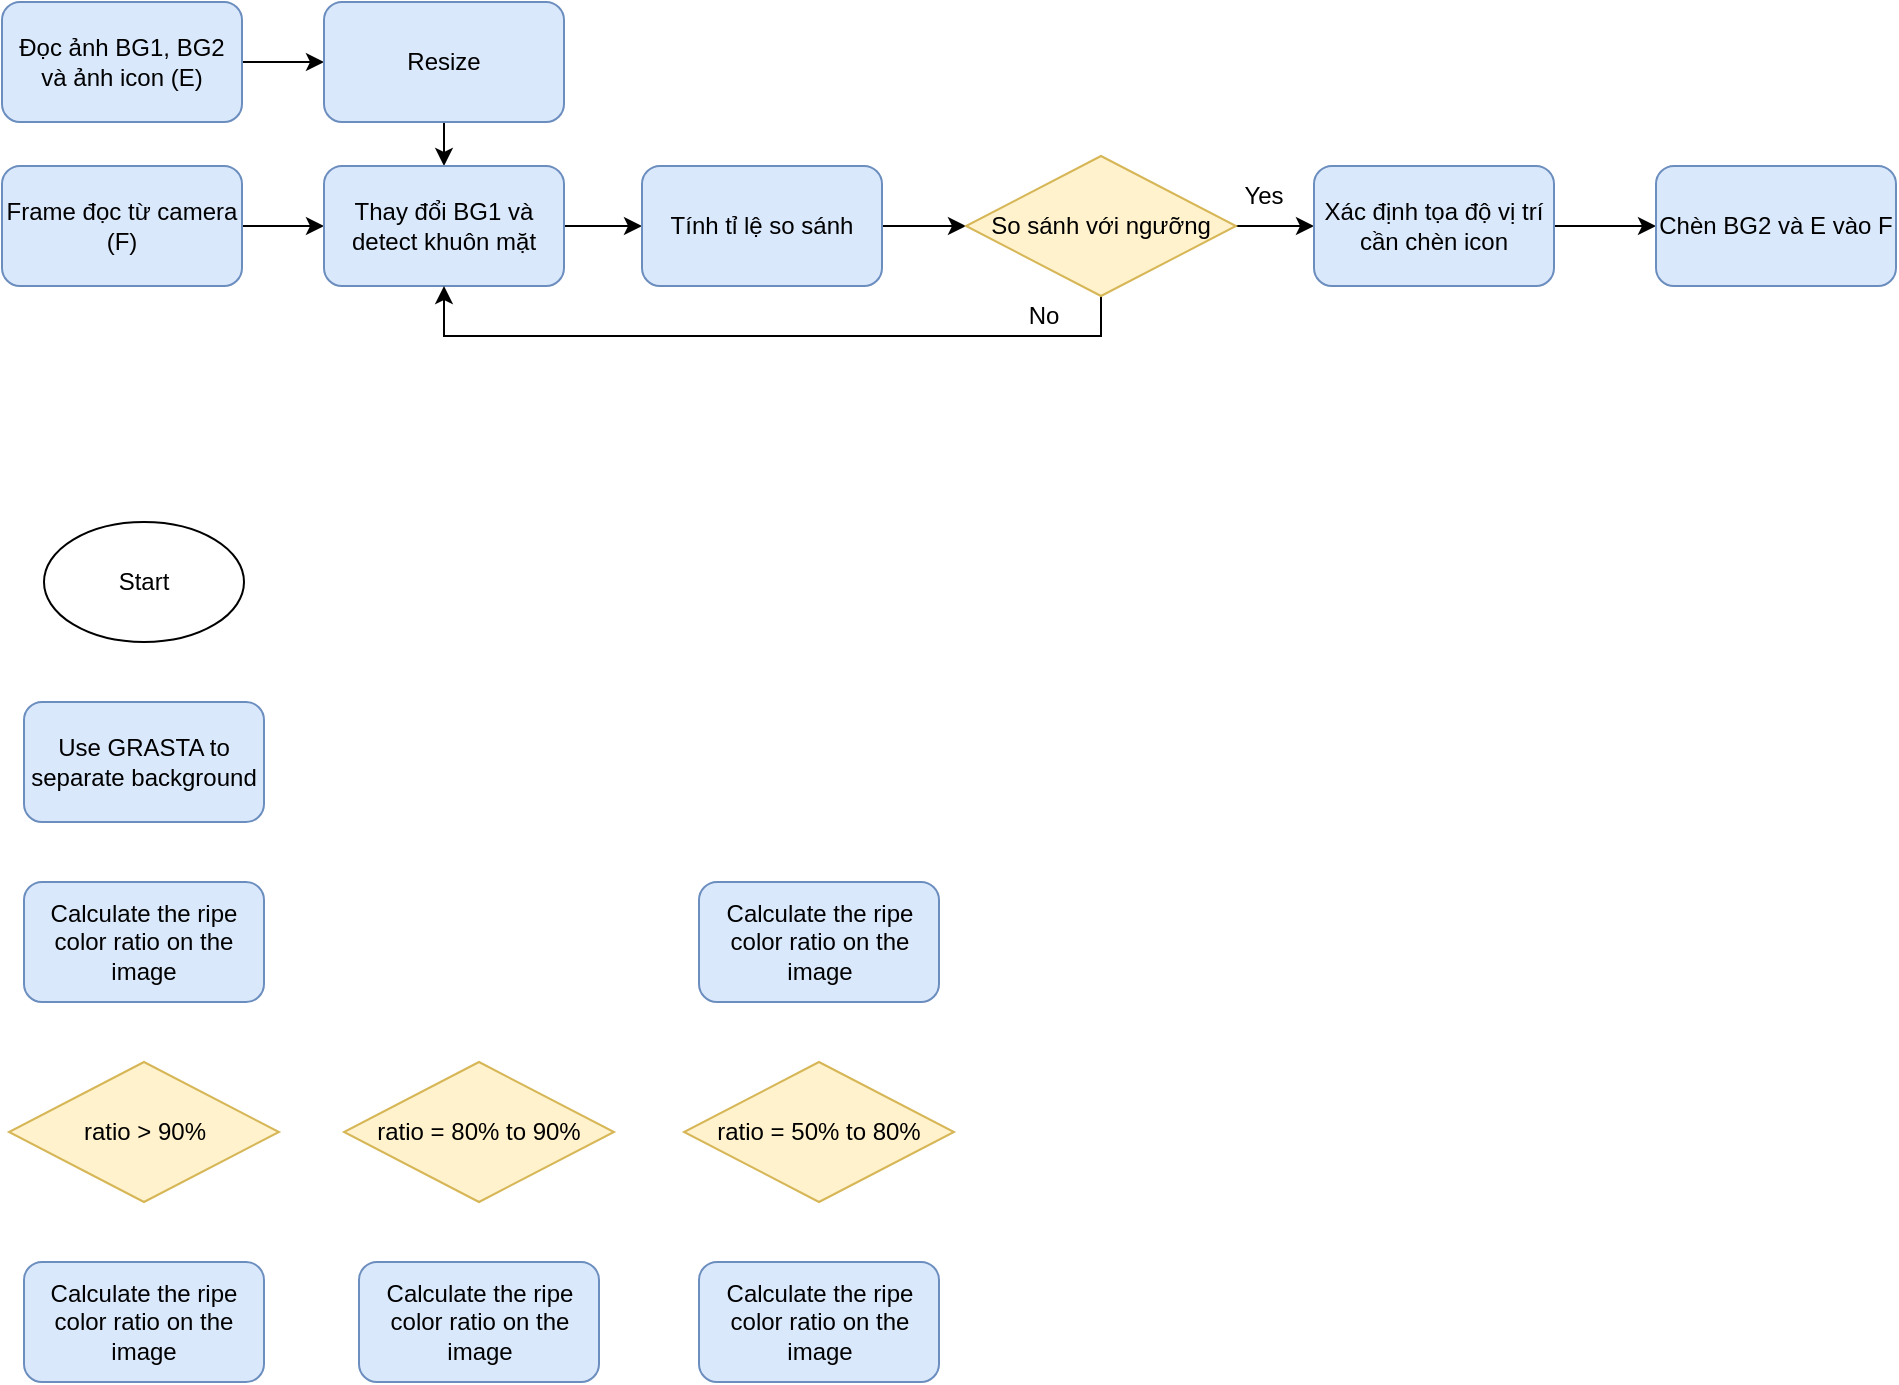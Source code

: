 <mxfile version="21.5.0" type="github">
  <diagram name="Page-1" id="Krhgzp0Fz4RxL69NAzW1">
    <mxGraphModel dx="794" dy="462" grid="1" gridSize="10" guides="1" tooltips="1" connect="1" arrows="1" fold="1" page="1" pageScale="1" pageWidth="850" pageHeight="1100" math="0" shadow="0">
      <root>
        <mxCell id="0" />
        <mxCell id="1" parent="0" />
        <mxCell id="MIKb8kJ4irmNOqbP24BD-5" value="" style="edgeStyle=orthogonalEdgeStyle;rounded=0;orthogonalLoop=1;jettySize=auto;html=1;" parent="1" source="oXbRPvjeUS8RgmXn9ZeF-1" target="oXbRPvjeUS8RgmXn9ZeF-4" edge="1">
          <mxGeometry relative="1" as="geometry" />
        </mxCell>
        <mxCell id="oXbRPvjeUS8RgmXn9ZeF-1" value="Frame đọc từ camera (F)" style="rounded=1;whiteSpace=wrap;html=1;fillColor=#dae8fc;strokeColor=#6c8ebf;" parent="1" vertex="1">
          <mxGeometry x="39" y="222" width="120" height="60" as="geometry" />
        </mxCell>
        <mxCell id="MIKb8kJ4irmNOqbP24BD-4" value="" style="edgeStyle=orthogonalEdgeStyle;rounded=0;orthogonalLoop=1;jettySize=auto;html=1;" parent="1" source="oXbRPvjeUS8RgmXn9ZeF-2" target="oXbRPvjeUS8RgmXn9ZeF-3" edge="1">
          <mxGeometry relative="1" as="geometry" />
        </mxCell>
        <mxCell id="oXbRPvjeUS8RgmXn9ZeF-2" value="Đọc ảnh BG1, BG2 và ảnh icon (E)" style="rounded=1;whiteSpace=wrap;html=1;fillColor=#dae8fc;strokeColor=#6c8ebf;" parent="1" vertex="1">
          <mxGeometry x="39" y="140" width="120" height="60" as="geometry" />
        </mxCell>
        <mxCell id="MIKb8kJ4irmNOqbP24BD-7" value="" style="edgeStyle=orthogonalEdgeStyle;rounded=0;orthogonalLoop=1;jettySize=auto;html=1;" parent="1" source="oXbRPvjeUS8RgmXn9ZeF-3" target="oXbRPvjeUS8RgmXn9ZeF-4" edge="1">
          <mxGeometry relative="1" as="geometry" />
        </mxCell>
        <mxCell id="oXbRPvjeUS8RgmXn9ZeF-3" value="Resize" style="rounded=1;whiteSpace=wrap;html=1;fillColor=#dae8fc;strokeColor=#6c8ebf;" parent="1" vertex="1">
          <mxGeometry x="200" y="140" width="120" height="60" as="geometry" />
        </mxCell>
        <mxCell id="MIKb8kJ4irmNOqbP24BD-9" value="" style="edgeStyle=orthogonalEdgeStyle;rounded=0;orthogonalLoop=1;jettySize=auto;html=1;" parent="1" source="oXbRPvjeUS8RgmXn9ZeF-4" target="MIKb8kJ4irmNOqbP24BD-8" edge="1">
          <mxGeometry relative="1" as="geometry" />
        </mxCell>
        <mxCell id="oXbRPvjeUS8RgmXn9ZeF-4" value="Thay đổi BG1 và detect khuôn mặt" style="rounded=1;whiteSpace=wrap;html=1;fillColor=#dae8fc;strokeColor=#6c8ebf;" parent="1" vertex="1">
          <mxGeometry x="200" y="222" width="120" height="60" as="geometry" />
        </mxCell>
        <mxCell id="MIKb8kJ4irmNOqbP24BD-16" value="" style="edgeStyle=orthogonalEdgeStyle;rounded=0;orthogonalLoop=1;jettySize=auto;html=1;" parent="1" source="MIKb8kJ4irmNOqbP24BD-8" target="MIKb8kJ4irmNOqbP24BD-13" edge="1">
          <mxGeometry relative="1" as="geometry" />
        </mxCell>
        <mxCell id="MIKb8kJ4irmNOqbP24BD-8" value="Tính tỉ lệ so sánh" style="rounded=1;whiteSpace=wrap;html=1;fillColor=#dae8fc;strokeColor=#6c8ebf;" parent="1" vertex="1">
          <mxGeometry x="359" y="222" width="120" height="60" as="geometry" />
        </mxCell>
        <mxCell id="MIKb8kJ4irmNOqbP24BD-17" value="" style="edgeStyle=orthogonalEdgeStyle;rounded=0;orthogonalLoop=1;jettySize=auto;html=1;" parent="1" source="MIKb8kJ4irmNOqbP24BD-13" target="MIKb8kJ4irmNOqbP24BD-14" edge="1">
          <mxGeometry relative="1" as="geometry" />
        </mxCell>
        <mxCell id="MIKb8kJ4irmNOqbP24BD-19" style="edgeStyle=orthogonalEdgeStyle;rounded=0;orthogonalLoop=1;jettySize=auto;html=1;entryX=0.5;entryY=1;entryDx=0;entryDy=0;exitX=0.5;exitY=1;exitDx=0;exitDy=0;" parent="1" source="MIKb8kJ4irmNOqbP24BD-13" target="oXbRPvjeUS8RgmXn9ZeF-4" edge="1">
          <mxGeometry relative="1" as="geometry" />
        </mxCell>
        <mxCell id="MIKb8kJ4irmNOqbP24BD-13" value="So sánh với ngưỡng" style="rhombus;whiteSpace=wrap;html=1;fillColor=#fff2cc;strokeColor=#d6b656;" parent="1" vertex="1">
          <mxGeometry x="521" y="217" width="135" height="70" as="geometry" />
        </mxCell>
        <mxCell id="MIKb8kJ4irmNOqbP24BD-18" value="" style="edgeStyle=orthogonalEdgeStyle;rounded=0;orthogonalLoop=1;jettySize=auto;html=1;" parent="1" source="MIKb8kJ4irmNOqbP24BD-14" target="MIKb8kJ4irmNOqbP24BD-15" edge="1">
          <mxGeometry relative="1" as="geometry" />
        </mxCell>
        <mxCell id="MIKb8kJ4irmNOqbP24BD-14" value="Xác định tọa độ vị trí cần chèn icon" style="rounded=1;whiteSpace=wrap;html=1;fillColor=#dae8fc;strokeColor=#6c8ebf;" parent="1" vertex="1">
          <mxGeometry x="695" y="222" width="120" height="60" as="geometry" />
        </mxCell>
        <mxCell id="MIKb8kJ4irmNOqbP24BD-15" value="Chèn BG2 và E vào F" style="rounded=1;whiteSpace=wrap;html=1;fillColor=#dae8fc;strokeColor=#6c8ebf;" parent="1" vertex="1">
          <mxGeometry x="866" y="222" width="120" height="60" as="geometry" />
        </mxCell>
        <mxCell id="MIKb8kJ4irmNOqbP24BD-20" value="Yes" style="text;html=1;strokeColor=none;fillColor=none;align=center;verticalAlign=middle;whiteSpace=wrap;rounded=0;" parent="1" vertex="1">
          <mxGeometry x="640" y="222" width="60" height="30" as="geometry" />
        </mxCell>
        <mxCell id="MIKb8kJ4irmNOqbP24BD-21" value="No" style="text;html=1;strokeColor=none;fillColor=none;align=center;verticalAlign=middle;whiteSpace=wrap;rounded=0;" parent="1" vertex="1">
          <mxGeometry x="530" y="282" width="60" height="30" as="geometry" />
        </mxCell>
        <mxCell id="J94eUEadV0Qcim4L7EmJ-1" value="Start" style="ellipse;whiteSpace=wrap;html=1;" vertex="1" parent="1">
          <mxGeometry x="60" y="400" width="100" height="60" as="geometry" />
        </mxCell>
        <mxCell id="J94eUEadV0Qcim4L7EmJ-2" value="Use GRASTA to separate background" style="rounded=1;whiteSpace=wrap;html=1;fillColor=#dae8fc;strokeColor=#6c8ebf;" vertex="1" parent="1">
          <mxGeometry x="50" y="490" width="120" height="60" as="geometry" />
        </mxCell>
        <mxCell id="J94eUEadV0Qcim4L7EmJ-3" value="Calculate the ripe color ratio on the image" style="rounded=1;whiteSpace=wrap;html=1;fillColor=#dae8fc;strokeColor=#6c8ebf;" vertex="1" parent="1">
          <mxGeometry x="50" y="580" width="120" height="60" as="geometry" />
        </mxCell>
        <mxCell id="J94eUEadV0Qcim4L7EmJ-5" value="ratio &amp;gt; 90%" style="rhombus;whiteSpace=wrap;html=1;fillColor=#fff2cc;strokeColor=#d6b656;" vertex="1" parent="1">
          <mxGeometry x="42.5" y="670" width="135" height="70" as="geometry" />
        </mxCell>
        <mxCell id="J94eUEadV0Qcim4L7EmJ-6" value="ratio = 80% to 90%" style="rhombus;whiteSpace=wrap;html=1;fillColor=#fff2cc;strokeColor=#d6b656;" vertex="1" parent="1">
          <mxGeometry x="210" y="670" width="135" height="70" as="geometry" />
        </mxCell>
        <mxCell id="J94eUEadV0Qcim4L7EmJ-7" value="ratio = 50% to 80%" style="rhombus;whiteSpace=wrap;html=1;fillColor=#fff2cc;strokeColor=#d6b656;" vertex="1" parent="1">
          <mxGeometry x="380" y="670" width="135" height="70" as="geometry" />
        </mxCell>
        <mxCell id="J94eUEadV0Qcim4L7EmJ-8" value="Calculate the ripe color ratio on the image" style="rounded=1;whiteSpace=wrap;html=1;fillColor=#dae8fc;strokeColor=#6c8ebf;" vertex="1" parent="1">
          <mxGeometry x="50" y="770" width="120" height="60" as="geometry" />
        </mxCell>
        <mxCell id="J94eUEadV0Qcim4L7EmJ-9" value="Calculate the ripe color ratio on the image" style="rounded=1;whiteSpace=wrap;html=1;fillColor=#dae8fc;strokeColor=#6c8ebf;" vertex="1" parent="1">
          <mxGeometry x="217.5" y="770" width="120" height="60" as="geometry" />
        </mxCell>
        <mxCell id="J94eUEadV0Qcim4L7EmJ-10" value="Calculate the ripe color ratio on the image" style="rounded=1;whiteSpace=wrap;html=1;fillColor=#dae8fc;strokeColor=#6c8ebf;" vertex="1" parent="1">
          <mxGeometry x="387.5" y="770" width="120" height="60" as="geometry" />
        </mxCell>
        <mxCell id="J94eUEadV0Qcim4L7EmJ-11" value="Calculate the ripe color ratio on the image" style="rounded=1;whiteSpace=wrap;html=1;fillColor=#dae8fc;strokeColor=#6c8ebf;" vertex="1" parent="1">
          <mxGeometry x="387.5" y="580" width="120" height="60" as="geometry" />
        </mxCell>
      </root>
    </mxGraphModel>
  </diagram>
</mxfile>
